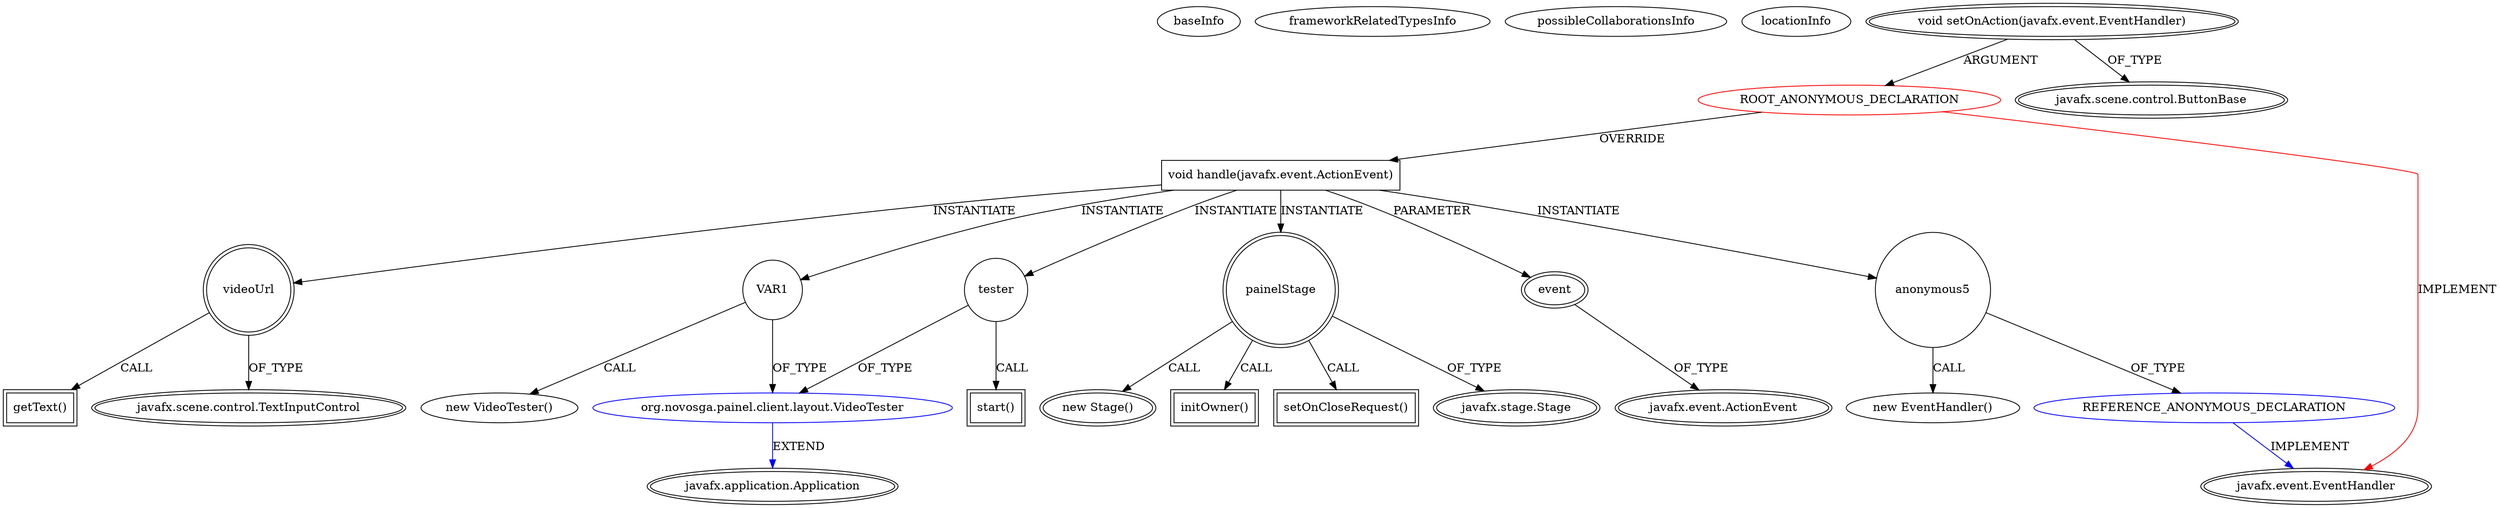 digraph {
baseInfo[graphId=3797,category="extension_graph",isAnonymous=true,possibleRelation=true]
frameworkRelatedTypesInfo[0="javafx.event.EventHandler"]
possibleCollaborationsInfo[0="3797~OVERRIDING_METHOD_DECLARATION-METHOD_CALL-OVERRIDING_METHOD_DECLARATION-INSTANTIATION-~javafx.event.EventHandler ~javafx.application.Application ~true~false",1="3797~OVERRIDING_METHOD_DECLARATION-INSTANTIATION-~javafx.event.EventHandler ~javafx.event.EventHandler ~true~true"]
locationInfo[projectName="novosga-painel-fx",filePath="/novosga-painel-fx/painel-fx-master/src/org/novosga/painel/client/ui/Controller.java",contextSignature="void initialize(java.net.URL,java.util.ResourceBundle)",graphId="3797"]
0[label="ROOT_ANONYMOUS_DECLARATION",vertexType="ROOT_ANONYMOUS_DECLARATION",isFrameworkType=false,color=red]
1[label="javafx.event.EventHandler",vertexType="FRAMEWORK_INTERFACE_TYPE",isFrameworkType=true,peripheries=2]
2[label="void setOnAction(javafx.event.EventHandler)",vertexType="OUTSIDE_CALL",isFrameworkType=true,peripheries=2]
3[label="javafx.scene.control.ButtonBase",vertexType="FRAMEWORK_CLASS_TYPE",isFrameworkType=true,peripheries=2]
4[label="void handle(javafx.event.ActionEvent)",vertexType="OVERRIDING_METHOD_DECLARATION",isFrameworkType=false,shape=box]
5[label="event",vertexType="PARAMETER_DECLARATION",isFrameworkType=true,peripheries=2]
6[label="javafx.event.ActionEvent",vertexType="FRAMEWORK_CLASS_TYPE",isFrameworkType=true,peripheries=2]
7[label="videoUrl",vertexType="VARIABLE_EXPRESION",isFrameworkType=true,peripheries=2,shape=circle]
9[label="javafx.scene.control.TextInputControl",vertexType="FRAMEWORK_CLASS_TYPE",isFrameworkType=true,peripheries=2]
8[label="getText()",vertexType="INSIDE_CALL",isFrameworkType=true,peripheries=2,shape=box]
11[label="VAR1",vertexType="VARIABLE_EXPRESION",isFrameworkType=false,shape=circle]
12[label="org.novosga.painel.client.layout.VideoTester",vertexType="REFERENCE_CLIENT_CLASS_DECLARATION",isFrameworkType=false,color=blue]
13[label="javafx.application.Application",vertexType="FRAMEWORK_CLASS_TYPE",isFrameworkType=true,peripheries=2]
10[label="new VideoTester()",vertexType="CONSTRUCTOR_CALL",isFrameworkType=false]
15[label="painelStage",vertexType="VARIABLE_EXPRESION",isFrameworkType=true,peripheries=2,shape=circle]
16[label="javafx.stage.Stage",vertexType="FRAMEWORK_CLASS_TYPE",isFrameworkType=true,peripheries=2]
14[label="new Stage()",vertexType="CONSTRUCTOR_CALL",isFrameworkType=true,peripheries=2]
18[label="initOwner()",vertexType="INSIDE_CALL",isFrameworkType=true,peripheries=2,shape=box]
20[label="setOnCloseRequest()",vertexType="INSIDE_CALL",isFrameworkType=true,peripheries=2,shape=box]
22[label="anonymous5",vertexType="VARIABLE_EXPRESION",isFrameworkType=false,shape=circle]
23[label="REFERENCE_ANONYMOUS_DECLARATION",vertexType="REFERENCE_ANONYMOUS_DECLARATION",isFrameworkType=false,color=blue]
21[label="new EventHandler()",vertexType="CONSTRUCTOR_CALL",isFrameworkType=false]
25[label="tester",vertexType="VARIABLE_EXPRESION",isFrameworkType=false,shape=circle]
26[label="start()",vertexType="INSIDE_CALL",isFrameworkType=true,peripheries=2,shape=box]
0->1[label="IMPLEMENT",color=red]
2->0[label="ARGUMENT"]
2->3[label="OF_TYPE"]
0->4[label="OVERRIDE"]
5->6[label="OF_TYPE"]
4->5[label="PARAMETER"]
4->7[label="INSTANTIATE"]
7->9[label="OF_TYPE"]
7->8[label="CALL"]
4->11[label="INSTANTIATE"]
12->13[label="EXTEND",color=blue]
11->12[label="OF_TYPE"]
11->10[label="CALL"]
4->15[label="INSTANTIATE"]
15->16[label="OF_TYPE"]
15->14[label="CALL"]
15->18[label="CALL"]
15->20[label="CALL"]
4->22[label="INSTANTIATE"]
23->1[label="IMPLEMENT",color=blue]
22->23[label="OF_TYPE"]
22->21[label="CALL"]
4->25[label="INSTANTIATE"]
25->12[label="OF_TYPE"]
25->26[label="CALL"]
}
